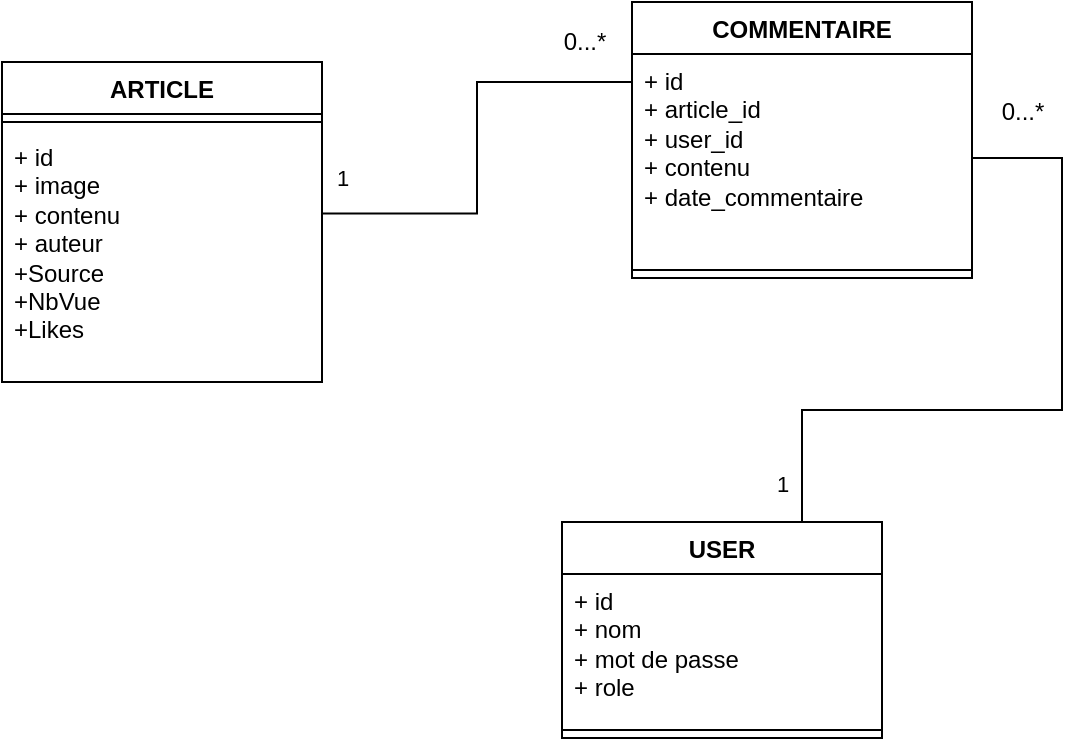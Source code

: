 <mxfile version="24.8.3">
  <diagram name="class" id="H0OdtfUT73vEJ3lOfYxJ">
    <mxGraphModel dx="1410" dy="711" grid="1" gridSize="10" guides="1" tooltips="1" connect="1" arrows="1" fold="1" page="1" pageScale="1" pageWidth="827" pageHeight="1169" math="0" shadow="0">
      <root>
        <mxCell id="0" />
        <mxCell id="1" parent="0" />
        <mxCell id="tNv_qRgxtEn9Z83da8iZ-1" value="USER" style="swimlane;fontStyle=1;align=center;verticalAlign=top;childLayout=stackLayout;horizontal=1;startSize=26;horizontalStack=0;resizeParent=1;resizeParentMax=0;resizeLast=0;collapsible=1;marginBottom=0;whiteSpace=wrap;html=1;" vertex="1" parent="1">
          <mxGeometry x="190" y="380" width="160" height="108" as="geometry" />
        </mxCell>
        <mxCell id="tNv_qRgxtEn9Z83da8iZ-2" value="+ id&lt;div&gt;+ nom&lt;/div&gt;&lt;div&gt;+ mot de passe&lt;/div&gt;&lt;div&gt;+ role&lt;/div&gt;" style="text;strokeColor=none;fillColor=none;align=left;verticalAlign=top;spacingLeft=4;spacingRight=4;overflow=hidden;rotatable=0;points=[[0,0.5],[1,0.5]];portConstraint=eastwest;whiteSpace=wrap;html=1;" vertex="1" parent="tNv_qRgxtEn9Z83da8iZ-1">
          <mxGeometry y="26" width="160" height="74" as="geometry" />
        </mxCell>
        <mxCell id="tNv_qRgxtEn9Z83da8iZ-3" value="" style="line;strokeWidth=1;fillColor=none;align=left;verticalAlign=middle;spacingTop=-1;spacingLeft=3;spacingRight=3;rotatable=0;labelPosition=right;points=[];portConstraint=eastwest;strokeColor=inherit;" vertex="1" parent="tNv_qRgxtEn9Z83da8iZ-1">
          <mxGeometry y="100" width="160" height="8" as="geometry" />
        </mxCell>
        <mxCell id="tNv_qRgxtEn9Z83da8iZ-5" value="ARTICLE" style="swimlane;fontStyle=1;align=center;verticalAlign=top;childLayout=stackLayout;horizontal=1;startSize=26;horizontalStack=0;resizeParent=1;resizeParentMax=0;resizeLast=0;collapsible=1;marginBottom=0;whiteSpace=wrap;html=1;" vertex="1" parent="1">
          <mxGeometry x="-90" y="150" width="160" height="160" as="geometry" />
        </mxCell>
        <mxCell id="tNv_qRgxtEn9Z83da8iZ-7" value="" style="line;strokeWidth=1;fillColor=none;align=left;verticalAlign=middle;spacingTop=-1;spacingLeft=3;spacingRight=3;rotatable=0;labelPosition=right;points=[];portConstraint=eastwest;strokeColor=inherit;" vertex="1" parent="tNv_qRgxtEn9Z83da8iZ-5">
          <mxGeometry y="26" width="160" height="8" as="geometry" />
        </mxCell>
        <mxCell id="tNv_qRgxtEn9Z83da8iZ-6" value="+ id&lt;div&gt;+ image&lt;/div&gt;&lt;div&gt;+ contenu&lt;/div&gt;&lt;div&gt;+ auteur&lt;/div&gt;&lt;div&gt;+Source&lt;/div&gt;&lt;div&gt;+NbVue&lt;/div&gt;&lt;div&gt;+Likes&lt;/div&gt;" style="text;strokeColor=none;fillColor=none;align=left;verticalAlign=top;spacingLeft=4;spacingRight=4;overflow=hidden;rotatable=0;points=[[0,0.5],[1,0.5]];portConstraint=eastwest;whiteSpace=wrap;html=1;" vertex="1" parent="tNv_qRgxtEn9Z83da8iZ-5">
          <mxGeometry y="34" width="160" height="126" as="geometry" />
        </mxCell>
        <mxCell id="tNv_qRgxtEn9Z83da8iZ-9" value="COMMENTAIRE" style="swimlane;fontStyle=1;align=center;verticalAlign=top;childLayout=stackLayout;horizontal=1;startSize=26;horizontalStack=0;resizeParent=1;resizeParentMax=0;resizeLast=0;collapsible=1;marginBottom=0;whiteSpace=wrap;html=1;" vertex="1" parent="1">
          <mxGeometry x="225" y="120" width="170" height="138" as="geometry" />
        </mxCell>
        <mxCell id="tNv_qRgxtEn9Z83da8iZ-10" value="+ id&lt;div&gt;+ article_id&lt;/div&gt;&lt;div&gt;+ user_id&lt;/div&gt;&lt;div&gt;+ contenu&lt;/div&gt;&lt;div&gt;+ date_commentaire&lt;/div&gt;" style="text;strokeColor=none;fillColor=none;align=left;verticalAlign=top;spacingLeft=4;spacingRight=4;overflow=hidden;rotatable=0;points=[[0,0.5],[1,0.5]];portConstraint=eastwest;whiteSpace=wrap;html=1;" vertex="1" parent="tNv_qRgxtEn9Z83da8iZ-9">
          <mxGeometry y="26" width="170" height="104" as="geometry" />
        </mxCell>
        <mxCell id="tNv_qRgxtEn9Z83da8iZ-11" value="" style="line;strokeWidth=1;fillColor=none;align=left;verticalAlign=middle;spacingTop=-1;spacingLeft=3;spacingRight=3;rotatable=0;labelPosition=right;points=[];portConstraint=eastwest;strokeColor=inherit;" vertex="1" parent="tNv_qRgxtEn9Z83da8iZ-9">
          <mxGeometry y="130" width="170" height="8" as="geometry" />
        </mxCell>
        <mxCell id="cExtWd7V3WbvaYl3Twd9-1" style="edgeStyle=orthogonalEdgeStyle;rounded=0;orthogonalLoop=1;jettySize=auto;html=1;entryX=0.5;entryY=0;entryDx=0;entryDy=0;endArrow=none;endFill=0;exitX=1;exitY=0.5;exitDx=0;exitDy=0;" edge="1" parent="1" source="tNv_qRgxtEn9Z83da8iZ-10" target="tNv_qRgxtEn9Z83da8iZ-1">
          <mxGeometry relative="1" as="geometry">
            <mxPoint x="470" y="444.0" as="sourcePoint" />
            <Array as="points">
              <mxPoint x="440" y="198" />
              <mxPoint x="440" y="324" />
              <mxPoint x="310" y="324" />
            </Array>
          </mxGeometry>
        </mxCell>
        <mxCell id="cExtWd7V3WbvaYl3Twd9-6" value="1" style="edgeLabel;html=1;align=center;verticalAlign=middle;resizable=0;points=[];" vertex="1" connectable="0" parent="cExtWd7V3WbvaYl3Twd9-1">
          <mxGeometry x="0.752" relative="1" as="geometry">
            <mxPoint x="-10" y="-10" as="offset" />
          </mxGeometry>
        </mxCell>
        <mxCell id="cExtWd7V3WbvaYl3Twd9-2" style="edgeStyle=orthogonalEdgeStyle;rounded=0;orthogonalLoop=1;jettySize=auto;html=1;entryX=0;entryY=0.135;entryDx=0;entryDy=0;entryPerimeter=0;endArrow=none;endFill=0;exitX=1;exitY=0.331;exitDx=0;exitDy=0;exitPerimeter=0;" edge="1" parent="1" source="tNv_qRgxtEn9Z83da8iZ-6" target="tNv_qRgxtEn9Z83da8iZ-10">
          <mxGeometry relative="1" as="geometry">
            <mxPoint x="-10" y="248" as="sourcePoint" />
          </mxGeometry>
        </mxCell>
        <mxCell id="cExtWd7V3WbvaYl3Twd9-3" value="&lt;font style=&quot;font-size: 12px;&quot;&gt;0...*&lt;/font&gt;" style="edgeLabel;html=1;align=center;verticalAlign=middle;resizable=0;points=[];" vertex="1" connectable="0" parent="cExtWd7V3WbvaYl3Twd9-2">
          <mxGeometry x="-0.569" relative="1" as="geometry">
            <mxPoint x="83" y="-86" as="offset" />
          </mxGeometry>
        </mxCell>
        <mxCell id="cExtWd7V3WbvaYl3Twd9-4" value="&lt;div&gt;&lt;br&gt;&lt;/div&gt;" style="edgeLabel;html=1;align=center;verticalAlign=middle;resizable=0;points=[];" vertex="1" connectable="0" parent="cExtWd7V3WbvaYl3Twd9-2">
          <mxGeometry x="0.811" y="-1" relative="1" as="geometry">
            <mxPoint as="offset" />
          </mxGeometry>
        </mxCell>
        <mxCell id="cExtWd7V3WbvaYl3Twd9-9" value="1" style="edgeLabel;html=1;align=center;verticalAlign=middle;resizable=0;points=[];" vertex="1" connectable="0" parent="cExtWd7V3WbvaYl3Twd9-2">
          <mxGeometry x="-0.561" relative="1" as="geometry">
            <mxPoint x="-39" y="-18" as="offset" />
          </mxGeometry>
        </mxCell>
        <mxCell id="cExtWd7V3WbvaYl3Twd9-10" value="0...*" style="text;html=1;align=center;verticalAlign=middle;resizable=0;points=[];autosize=1;strokeColor=none;fillColor=none;" vertex="1" parent="1">
          <mxGeometry x="400" y="160" width="40" height="30" as="geometry" />
        </mxCell>
      </root>
    </mxGraphModel>
  </diagram>
</mxfile>
